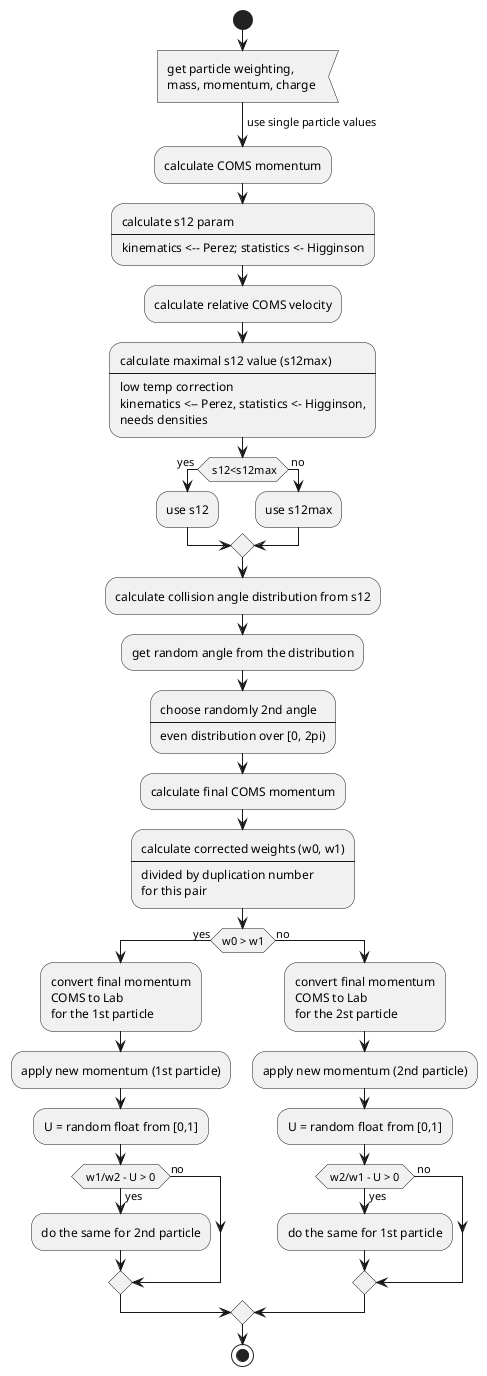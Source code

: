 @startuml
start
:get particle weighting,
mass, momentum, charge <
-> use single particle values;
:calculate COMS momentum;
:calculate s12 param
----
kinematics <-- Perez; statistics <- Higginson;
:calculate relative COMS velocity;
:calculate maximal s12 value (s12max)
----
low temp correction
kinematics <-- Perez, statistics <- Higginson,
needs densities;
if( s12<s12max) then (yes )
:use s12;
else( no )
:use s12max;
endif
:calculate collision angle distribution from s12;
:get random angle from the distribution;
:choose randomly 2nd angle
----
even distribution over [0, 2pi);
:calculate final COMS momentum;
:calculate corrected weights (w0, w1)
----
divided by duplication number
for this pair;
if(w0 > w1) then (yes)
:convert final momentum
COMS to Lab
for the 1st particle;
:apply new momentum (1st particle);
:U = random float from [0,1];
if( w1/w2 - U > 0 ) then (yes)
:do the same for 2nd particle;
else (no)
endif
else (no )
:convert final momentum
COMS to Lab
for the 2st particle;
:apply new momentum (2nd particle);
:U = random float from [0,1];
if( w2/w1 - U > 0 ) then (yes)
:do the same for 1st particle;
else ( no )
endif
endif
stop
@enduml
